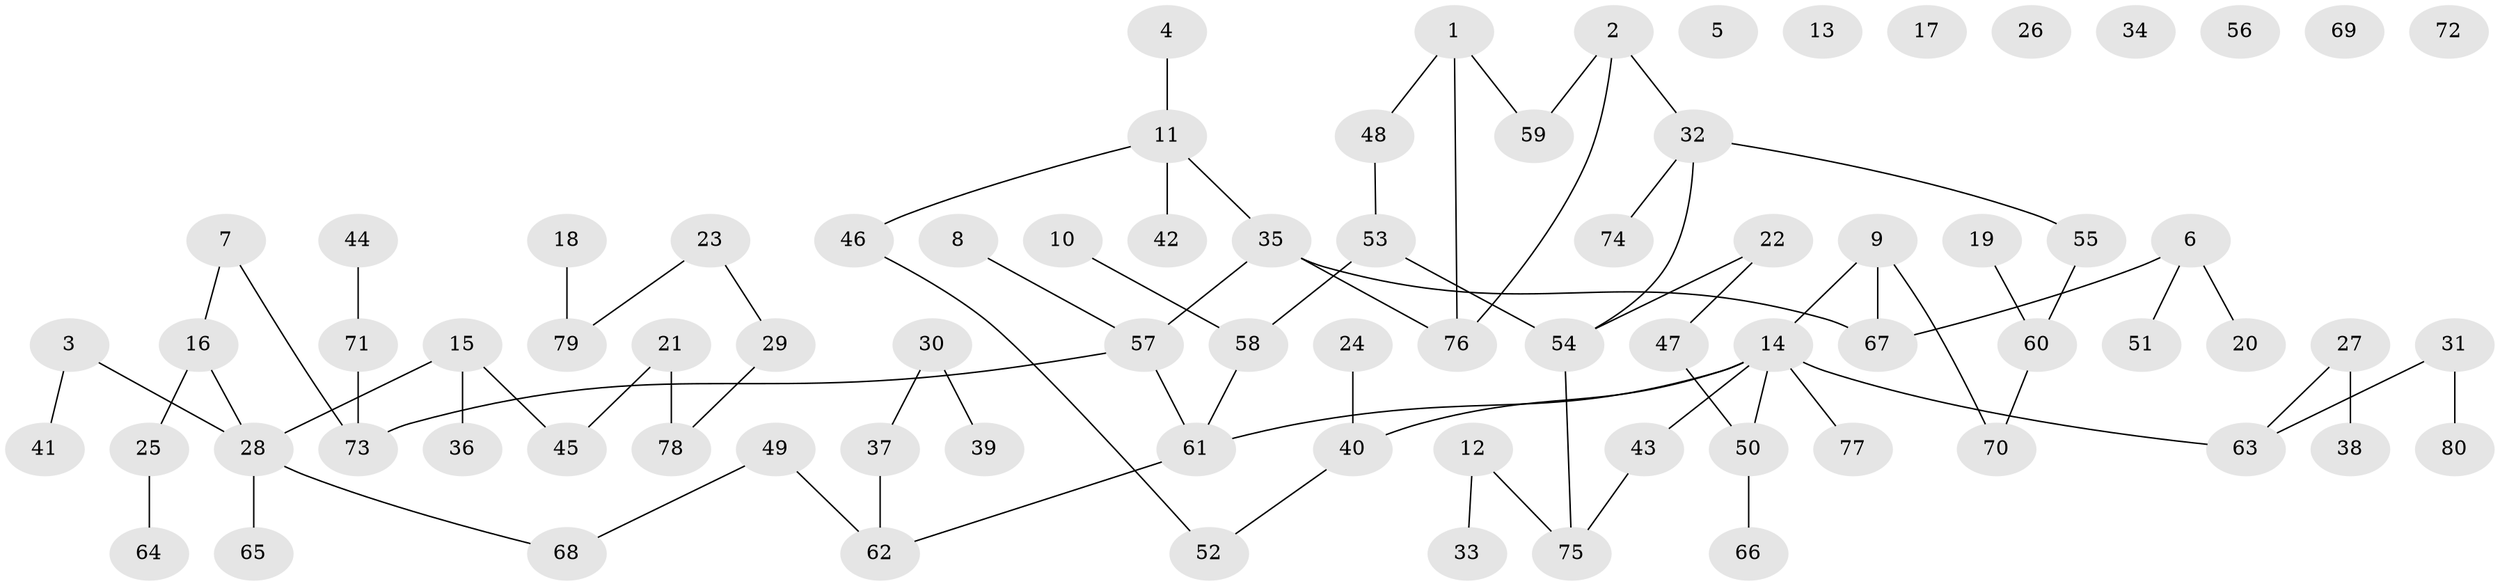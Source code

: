 // coarse degree distribution, {1: 0.20833333333333334, 3: 0.20833333333333334, 5: 0.08333333333333333, 2: 0.375, 4: 0.08333333333333333, 6: 0.041666666666666664}
// Generated by graph-tools (version 1.1) at 2025/35/03/04/25 23:35:46]
// undirected, 80 vertices, 80 edges
graph export_dot {
  node [color=gray90,style=filled];
  1;
  2;
  3;
  4;
  5;
  6;
  7;
  8;
  9;
  10;
  11;
  12;
  13;
  14;
  15;
  16;
  17;
  18;
  19;
  20;
  21;
  22;
  23;
  24;
  25;
  26;
  27;
  28;
  29;
  30;
  31;
  32;
  33;
  34;
  35;
  36;
  37;
  38;
  39;
  40;
  41;
  42;
  43;
  44;
  45;
  46;
  47;
  48;
  49;
  50;
  51;
  52;
  53;
  54;
  55;
  56;
  57;
  58;
  59;
  60;
  61;
  62;
  63;
  64;
  65;
  66;
  67;
  68;
  69;
  70;
  71;
  72;
  73;
  74;
  75;
  76;
  77;
  78;
  79;
  80;
  1 -- 48;
  1 -- 59;
  1 -- 76;
  2 -- 32;
  2 -- 59;
  2 -- 76;
  3 -- 28;
  3 -- 41;
  4 -- 11;
  6 -- 20;
  6 -- 51;
  6 -- 67;
  7 -- 16;
  7 -- 73;
  8 -- 57;
  9 -- 14;
  9 -- 67;
  9 -- 70;
  10 -- 58;
  11 -- 35;
  11 -- 42;
  11 -- 46;
  12 -- 33;
  12 -- 75;
  14 -- 40;
  14 -- 43;
  14 -- 50;
  14 -- 61;
  14 -- 63;
  14 -- 77;
  15 -- 28;
  15 -- 36;
  15 -- 45;
  16 -- 25;
  16 -- 28;
  18 -- 79;
  19 -- 60;
  21 -- 45;
  21 -- 78;
  22 -- 47;
  22 -- 54;
  23 -- 29;
  23 -- 79;
  24 -- 40;
  25 -- 64;
  27 -- 38;
  27 -- 63;
  28 -- 65;
  28 -- 68;
  29 -- 78;
  30 -- 37;
  30 -- 39;
  31 -- 63;
  31 -- 80;
  32 -- 54;
  32 -- 55;
  32 -- 74;
  35 -- 57;
  35 -- 67;
  35 -- 76;
  37 -- 62;
  40 -- 52;
  43 -- 75;
  44 -- 71;
  46 -- 52;
  47 -- 50;
  48 -- 53;
  49 -- 62;
  49 -- 68;
  50 -- 66;
  53 -- 54;
  53 -- 58;
  54 -- 75;
  55 -- 60;
  57 -- 61;
  57 -- 73;
  58 -- 61;
  60 -- 70;
  61 -- 62;
  71 -- 73;
}
